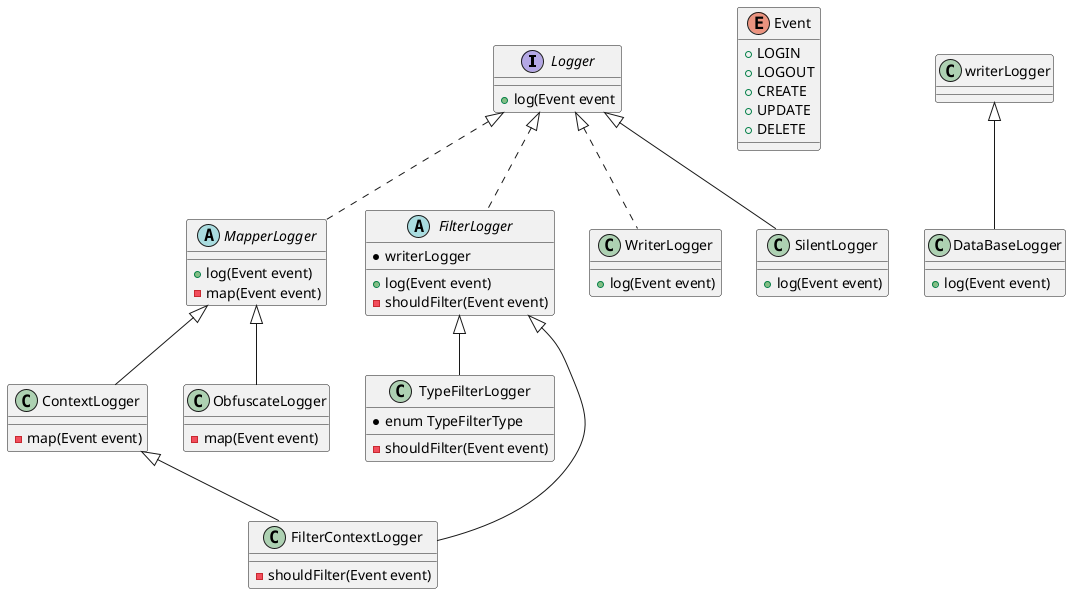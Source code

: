 @startuml
'esta implementacion esta mal, porque buscamos sacarnos las herencias de ensima, asi que separamos
'en interfaces diferentes.
interface Logger{
    +log(Event event
}
enum Event{
    +LOGIN
    +LOGOUT
    +CREATE
    +UPDATE
    +DELETE
}
abstract class MapperLogger implements Logger{
    +log(Event event)
    - map(Event event)
}
class ContextLogger extends MapperLogger{
    - map(Event event)
}
class ObfuscateLogger extends MapperLogger{
    - map(Event event)
}
abstract class FilterLogger implements Logger{
    +log(Event event)
    - shouldFilter(Event event)
    * writerLogger
}
class TypeFilterLogger extends FilterLogger{
    - shouldFilter(Event event)
    * enum TypeFilterType
}
class FilterContextLogger extends FilterLogger, ContextLogger{
    - shouldFilter(Event event)
}
class WriterLogger implements Logger{
    +log(Event event)
}
class SilentLogger extends Logger{
    +log(Event event)
}
class DataBaseLogger extends writerLogger{
    +log(Event event)
}

@enduml